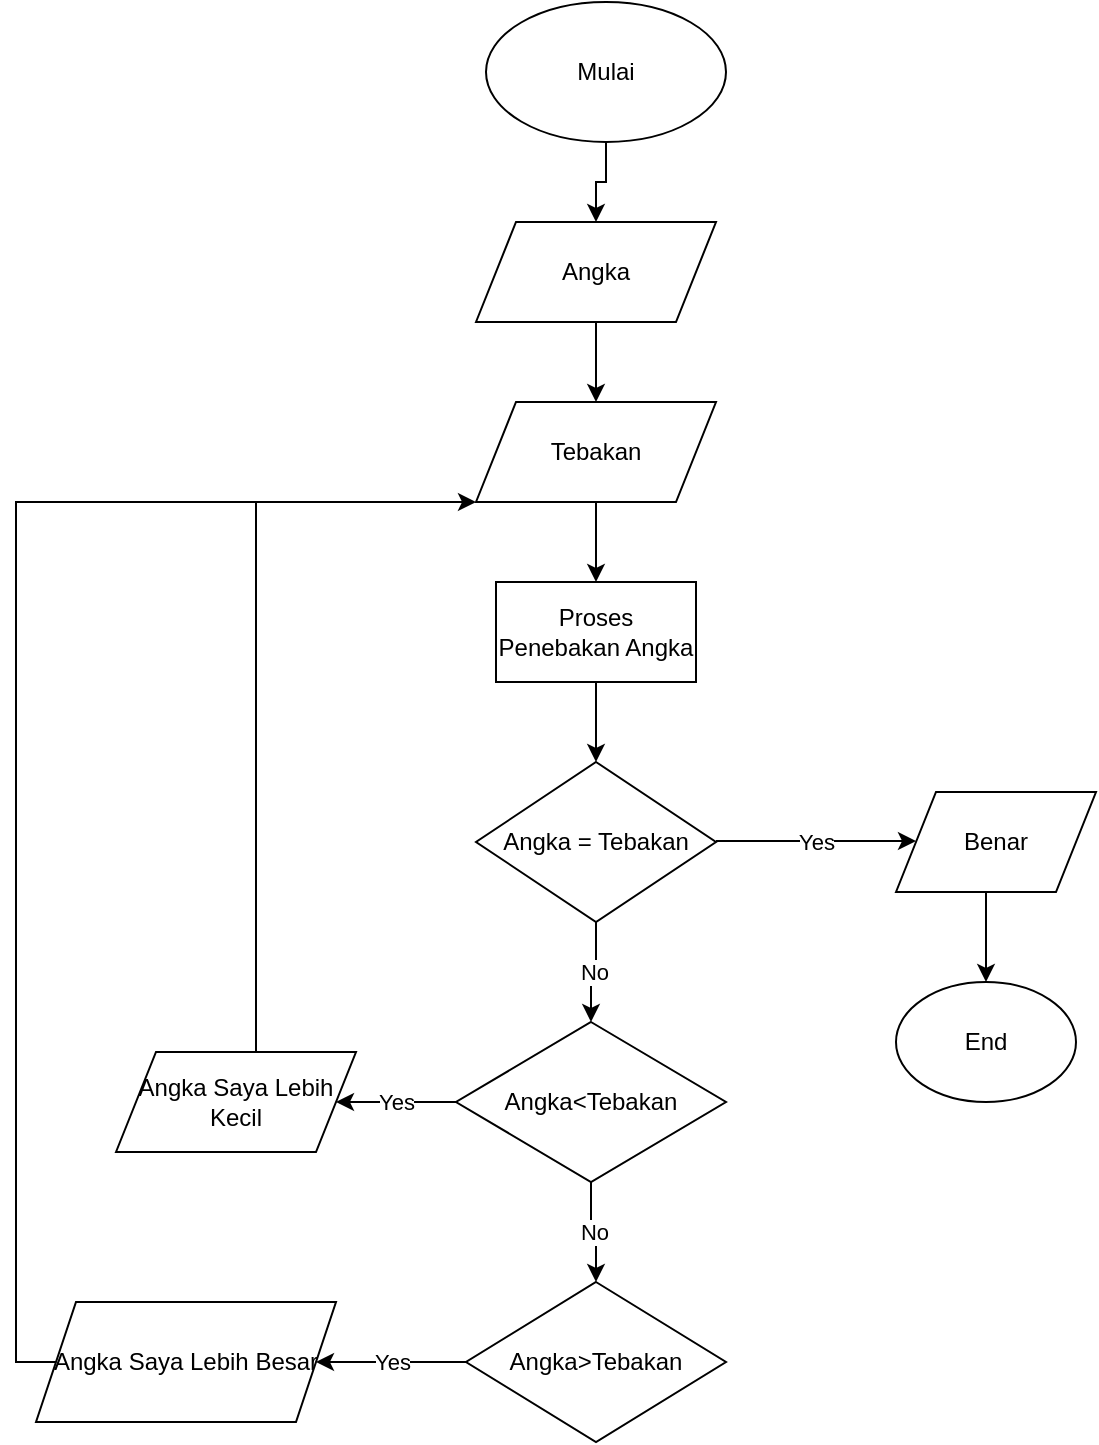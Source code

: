 <mxfile version="22.0.2" type="github">
  <diagram name="Page-1" id="oEO2mQ-9XLISlLC1Ufeg">
    <mxGraphModel dx="1644" dy="422" grid="1" gridSize="10" guides="1" tooltips="1" connect="1" arrows="1" fold="1" page="1" pageScale="1" pageWidth="850" pageHeight="1100" math="0" shadow="0">
      <root>
        <mxCell id="0" />
        <mxCell id="1" parent="0" />
        <mxCell id="IfIwhX2NByjp8zM_EAqp-33" value="" style="edgeStyle=orthogonalEdgeStyle;rounded=0;orthogonalLoop=1;jettySize=auto;html=1;" parent="1" source="IfIwhX2NByjp8zM_EAqp-10" target="IfIwhX2NByjp8zM_EAqp-31" edge="1">
          <mxGeometry relative="1" as="geometry" />
        </mxCell>
        <mxCell id="IfIwhX2NByjp8zM_EAqp-10" value="Mulai" style="ellipse;whiteSpace=wrap;html=1;" parent="1" vertex="1">
          <mxGeometry x="-485" y="10" width="120" height="70" as="geometry" />
        </mxCell>
        <mxCell id="IfIwhX2NByjp8zM_EAqp-36" value="" style="edgeStyle=orthogonalEdgeStyle;rounded=0;orthogonalLoop=1;jettySize=auto;html=1;" parent="1" source="IfIwhX2NByjp8zM_EAqp-31" edge="1">
          <mxGeometry relative="1" as="geometry">
            <mxPoint x="-430" y="210" as="targetPoint" />
          </mxGeometry>
        </mxCell>
        <mxCell id="IfIwhX2NByjp8zM_EAqp-31" value="Angka" style="shape=parallelogram;perimeter=parallelogramPerimeter;whiteSpace=wrap;html=1;fixedSize=1;" parent="1" vertex="1">
          <mxGeometry x="-490" y="120" width="120" height="50" as="geometry" />
        </mxCell>
        <mxCell id="IfIwhX2NByjp8zM_EAqp-43" value="" style="edgeStyle=orthogonalEdgeStyle;rounded=0;orthogonalLoop=1;jettySize=auto;html=1;" parent="1" source="IfIwhX2NByjp8zM_EAqp-40" target="IfIwhX2NByjp8zM_EAqp-41" edge="1">
          <mxGeometry relative="1" as="geometry" />
        </mxCell>
        <mxCell id="IfIwhX2NByjp8zM_EAqp-40" value="Tebakan" style="shape=parallelogram;perimeter=parallelogramPerimeter;whiteSpace=wrap;html=1;fixedSize=1;" parent="1" vertex="1">
          <mxGeometry x="-490" y="210" width="120" height="50" as="geometry" />
        </mxCell>
        <mxCell id="IfIwhX2NByjp8zM_EAqp-48" value="" style="edgeStyle=orthogonalEdgeStyle;rounded=0;orthogonalLoop=1;jettySize=auto;html=1;" parent="1" source="IfIwhX2NByjp8zM_EAqp-41" target="IfIwhX2NByjp8zM_EAqp-46" edge="1">
          <mxGeometry relative="1" as="geometry" />
        </mxCell>
        <mxCell id="IfIwhX2NByjp8zM_EAqp-41" value="Proses Penebakan Angka" style="rounded=0;whiteSpace=wrap;html=1;" parent="1" vertex="1">
          <mxGeometry x="-480" y="300" width="100" height="50" as="geometry" />
        </mxCell>
        <mxCell id="IfIwhX2NByjp8zM_EAqp-65" value="No" style="edgeStyle=orthogonalEdgeStyle;rounded=0;orthogonalLoop=1;jettySize=auto;html=1;" parent="1" source="IfIwhX2NByjp8zM_EAqp-46" target="IfIwhX2NByjp8zM_EAqp-64" edge="1">
          <mxGeometry relative="1" as="geometry" />
        </mxCell>
        <mxCell id="IfIwhX2NByjp8zM_EAqp-46" value="Angka = Tebakan" style="rhombus;whiteSpace=wrap;html=1;" parent="1" vertex="1">
          <mxGeometry x="-490" y="390" width="120" height="80" as="geometry" />
        </mxCell>
        <mxCell id="IfIwhX2NByjp8zM_EAqp-85" value="" style="edgeStyle=orthogonalEdgeStyle;rounded=0;orthogonalLoop=1;jettySize=auto;html=1;" parent="1" source="IfIwhX2NByjp8zM_EAqp-51" target="IfIwhX2NByjp8zM_EAqp-77" edge="1">
          <mxGeometry relative="1" as="geometry">
            <Array as="points">
              <mxPoint x="-235" y="460" />
              <mxPoint x="-235" y="460" />
            </Array>
          </mxGeometry>
        </mxCell>
        <mxCell id="IfIwhX2NByjp8zM_EAqp-51" value="Benar" style="shape=parallelogram;perimeter=parallelogramPerimeter;whiteSpace=wrap;html=1;fixedSize=1;" parent="1" vertex="1">
          <mxGeometry x="-280" y="405" width="100" height="50" as="geometry" />
        </mxCell>
        <mxCell id="IfIwhX2NByjp8zM_EAqp-62" value="Yes" style="endArrow=classic;html=1;rounded=0;" parent="1" edge="1">
          <mxGeometry relative="1" as="geometry">
            <mxPoint x="-370" y="429.5" as="sourcePoint" />
            <mxPoint x="-270" y="429.5" as="targetPoint" />
          </mxGeometry>
        </mxCell>
        <mxCell id="IfIwhX2NByjp8zM_EAqp-63" value="Yes" style="edgeLabel;resizable=0;html=1;align=center;verticalAlign=middle;" parent="IfIwhX2NByjp8zM_EAqp-62" connectable="0" vertex="1">
          <mxGeometry relative="1" as="geometry" />
        </mxCell>
        <mxCell id="IfIwhX2NByjp8zM_EAqp-67" value="No" style="edgeStyle=orthogonalEdgeStyle;rounded=0;orthogonalLoop=1;jettySize=auto;html=1;" parent="1" source="IfIwhX2NByjp8zM_EAqp-64" target="IfIwhX2NByjp8zM_EAqp-66" edge="1">
          <mxGeometry relative="1" as="geometry" />
        </mxCell>
        <mxCell id="IfIwhX2NByjp8zM_EAqp-74" value="Yes" style="edgeStyle=orthogonalEdgeStyle;rounded=0;orthogonalLoop=1;jettySize=auto;html=1;" parent="1" source="IfIwhX2NByjp8zM_EAqp-64" target="IfIwhX2NByjp8zM_EAqp-73" edge="1">
          <mxGeometry relative="1" as="geometry" />
        </mxCell>
        <mxCell id="IfIwhX2NByjp8zM_EAqp-64" value="Angka&amp;lt;Tebakan" style="rhombus;whiteSpace=wrap;html=1;" parent="1" vertex="1">
          <mxGeometry x="-500" y="520" width="135" height="80" as="geometry" />
        </mxCell>
        <mxCell id="IfIwhX2NByjp8zM_EAqp-76" value="Yes" style="edgeStyle=orthogonalEdgeStyle;rounded=0;orthogonalLoop=1;jettySize=auto;html=1;" parent="1" source="IfIwhX2NByjp8zM_EAqp-66" edge="1">
          <mxGeometry relative="1" as="geometry">
            <mxPoint x="-570" y="690" as="targetPoint" />
          </mxGeometry>
        </mxCell>
        <mxCell id="IfIwhX2NByjp8zM_EAqp-66" value="Angka&amp;gt;Tebakan" style="rhombus;whiteSpace=wrap;html=1;" parent="1" vertex="1">
          <mxGeometry x="-495" y="650" width="130" height="80" as="geometry" />
        </mxCell>
        <mxCell id="IfIwhX2NByjp8zM_EAqp-73" value="Angka Saya Lebih Kecil" style="shape=parallelogram;perimeter=parallelogramPerimeter;whiteSpace=wrap;html=1;fixedSize=1;" parent="1" vertex="1">
          <mxGeometry x="-670" y="535" width="120" height="50" as="geometry" />
        </mxCell>
        <mxCell id="IfIwhX2NByjp8zM_EAqp-77" value="End" style="ellipse;whiteSpace=wrap;html=1;" parent="1" vertex="1">
          <mxGeometry x="-280" y="500" width="90" height="60" as="geometry" />
        </mxCell>
        <mxCell id="IfIwhX2NByjp8zM_EAqp-90" style="edgeStyle=orthogonalEdgeStyle;rounded=0;orthogonalLoop=1;jettySize=auto;html=1;exitX=0;exitY=0.5;exitDx=0;exitDy=0;entryX=0;entryY=1;entryDx=0;entryDy=0;" parent="1" source="IfIwhX2NByjp8zM_EAqp-88" target="IfIwhX2NByjp8zM_EAqp-40" edge="1">
          <mxGeometry relative="1" as="geometry">
            <Array as="points">
              <mxPoint x="-720" y="690" />
              <mxPoint x="-720" y="260" />
            </Array>
          </mxGeometry>
        </mxCell>
        <mxCell id="IfIwhX2NByjp8zM_EAqp-88" value="Angka Saya Lebih Besar" style="shape=parallelogram;perimeter=parallelogramPerimeter;whiteSpace=wrap;html=1;fixedSize=1;" parent="1" vertex="1">
          <mxGeometry x="-710" y="660" width="150" height="60" as="geometry" />
        </mxCell>
        <mxCell id="IfIwhX2NByjp8zM_EAqp-93" value="" style="endArrow=none;html=1;rounded=0;" parent="1" edge="1">
          <mxGeometry width="50" height="50" relative="1" as="geometry">
            <mxPoint x="-600" y="535" as="sourcePoint" />
            <mxPoint x="-600" y="260" as="targetPoint" />
          </mxGeometry>
        </mxCell>
      </root>
    </mxGraphModel>
  </diagram>
</mxfile>
